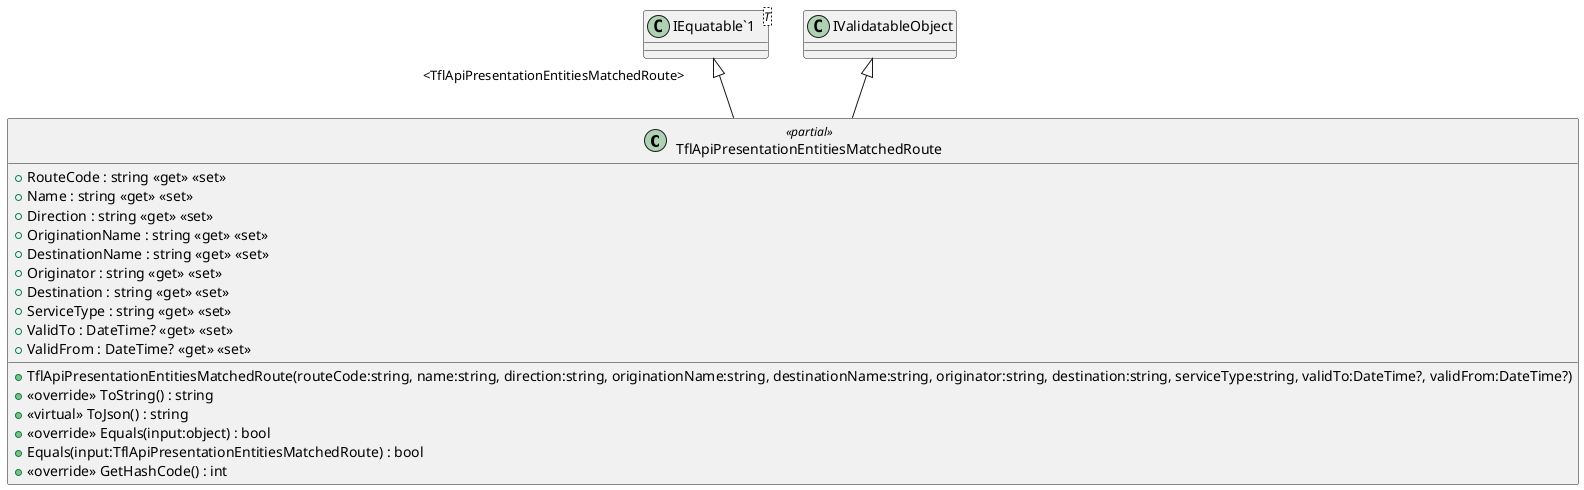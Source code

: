 @startuml
class TflApiPresentationEntitiesMatchedRoute <<partial>> {
    + TflApiPresentationEntitiesMatchedRoute(routeCode:string, name:string, direction:string, originationName:string, destinationName:string, originator:string, destination:string, serviceType:string, validTo:DateTime?, validFrom:DateTime?)
    + RouteCode : string <<get>> <<set>>
    + Name : string <<get>> <<set>>
    + Direction : string <<get>> <<set>>
    + OriginationName : string <<get>> <<set>>
    + DestinationName : string <<get>> <<set>>
    + Originator : string <<get>> <<set>>
    + Destination : string <<get>> <<set>>
    + ServiceType : string <<get>> <<set>>
    + ValidTo : DateTime? <<get>> <<set>>
    + ValidFrom : DateTime? <<get>> <<set>>
    + <<override>> ToString() : string
    + <<virtual>> ToJson() : string
    + <<override>> Equals(input:object) : bool
    + Equals(input:TflApiPresentationEntitiesMatchedRoute) : bool
    + <<override>> GetHashCode() : int
}
class "IEquatable`1"<T> {
}
"IEquatable`1" "<TflApiPresentationEntitiesMatchedRoute>" <|-- TflApiPresentationEntitiesMatchedRoute
IValidatableObject <|-- TflApiPresentationEntitiesMatchedRoute
@enduml
